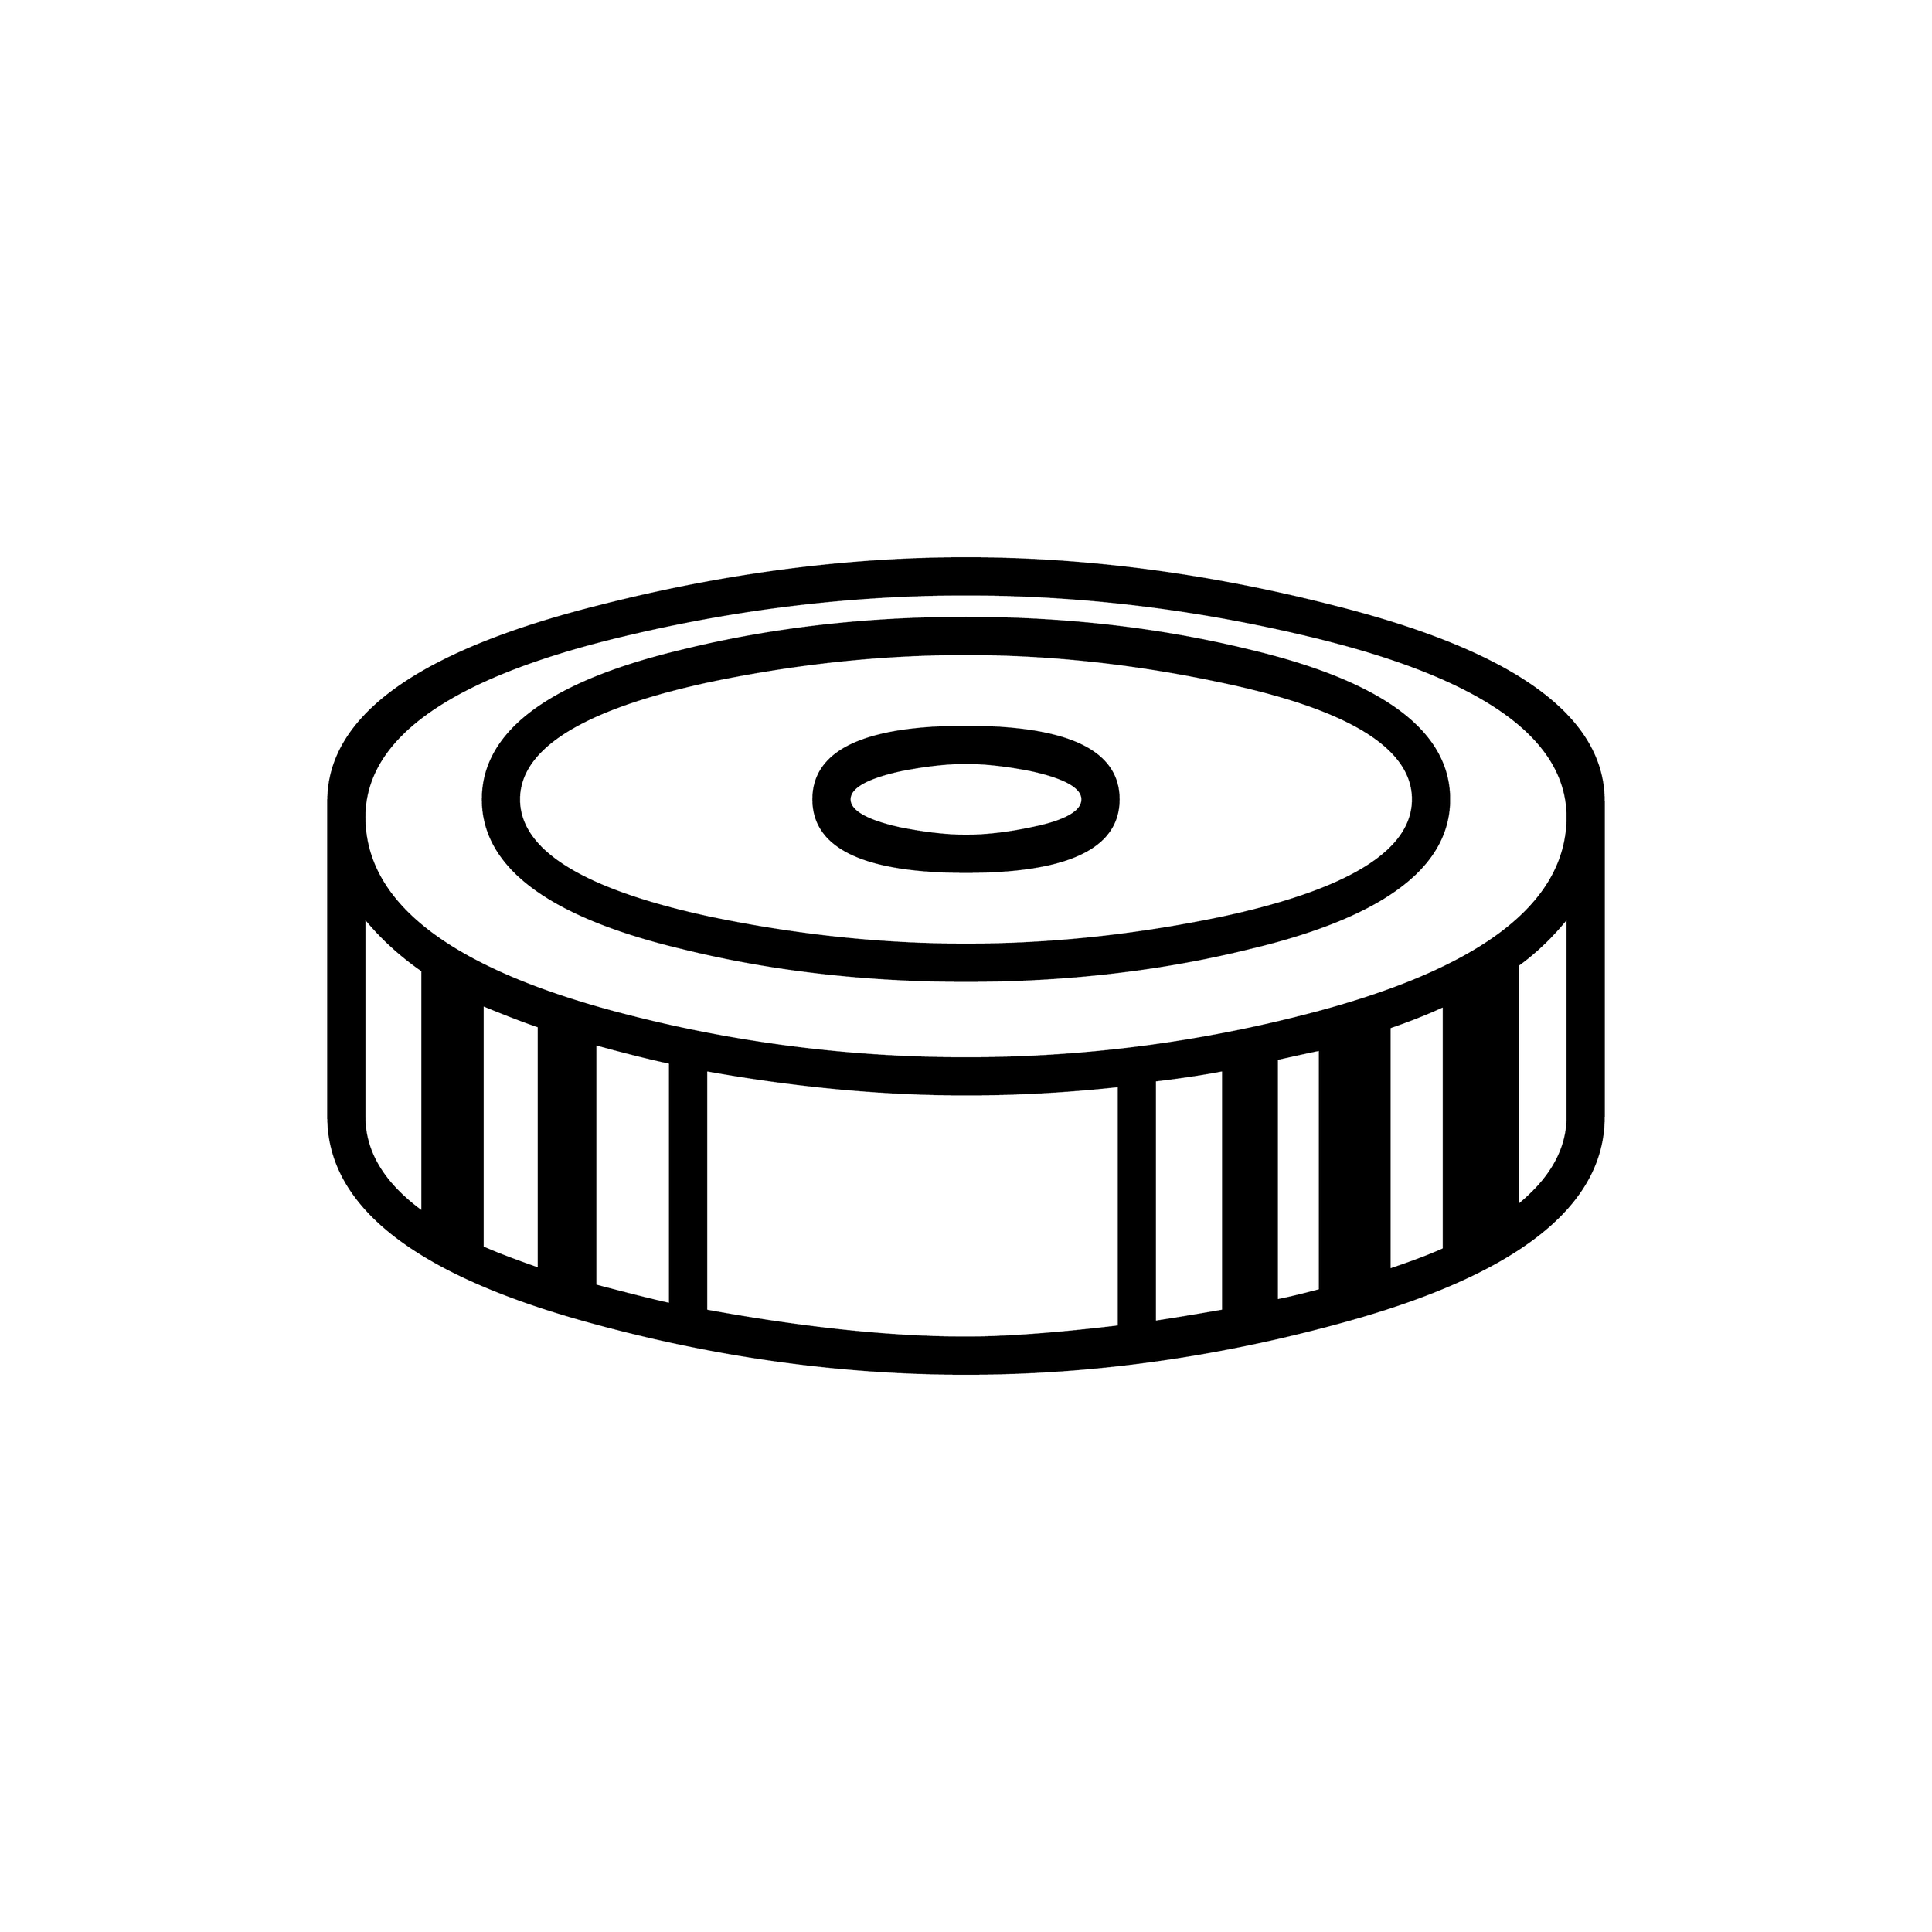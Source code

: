 


\begin{tikzpicture}[y=0.80pt, x=0.80pt, yscale=-1.0, xscale=1.0, inner sep=0pt, outer sep=0pt]
\begin{scope}[shift={(100.0,1706.0)},nonzero rule]
  \path[draw=.,fill=.,line width=1.600pt] (1709.0,-420.0) ..
    controls (1709.0,-324.0) and (1614.333,-250.333) ..
    (1425.0,-199.0) .. controls (1291.0,-162.333) and
    (1157.333,-144.0) .. (1024.0,-144.0) .. controls
    (890.667,-144.0) and (757.0,-162.333) .. (623.0,-199.0) ..
    controls (433.667,-250.333) and (339.0,-324.0) .. (339.0,-420.0)
    -- (339.0,-759.0) .. controls (339.0,-849.667) and
    (435.333,-919.333) .. (628.0,-968.0) .. controls (763.333,-1002.667)
    and (895.333,-1020.0) .. (1024.0,-1020.0) .. controls
    (1152.667,-1020.0) and (1284.667,-1002.667) .. (1420.0,-968.0) ..
    controls (1612.667,-919.333) and (1709.0,-849.667) ..
    (1709.0,-759.0) -- (1709.0,-420.0) -- cycle(1670.0,-420.0)
    -- (1670.0,-634.0) .. controls (1654.0,-614.0) and
    (1636.333,-597.0) .. (1617.0,-583.0) -- (1617.0,-325.0) ..
    controls (1652.333,-353.667) and (1670.0,-385.333) ..
    (1670.0,-420.0) -- cycle(1537.0,-278.0) -- (1537.0,-539.0)
    .. controls (1519.667,-531.0) and (1500.333,-523.333) ..
    (1479.0,-516.0) -- (1479.0,-256.0) .. controls
    (1503.0,-264.0) and (1522.333,-271.333) .. (1537.0,-278.0) --
    cycle(1670.0,-742.0) .. controls (1670.0,-826.667) and
    (1580.0,-891.0) .. (1400.0,-935.0) .. controls
    (1274.667,-965.667) and (1149.333,-981.0) .. (1024.0,-981.0) ..
    controls (898.667,-981.0) and (773.333,-965.667) .. (648.0,-935.0)
    .. controls (468.0,-891.0) and (378.0,-826.667) ..
    (378.0,-742.0) .. controls (378.0,-650.667) and (466.667,-581.0)
    .. (644.0,-533.0) .. controls (768.0,-499.667) and
    (894.667,-483.0) .. (1024.0,-483.0) .. controls
    (1153.333,-483.0) and (1280.0,-499.667) .. (1404.0,-533.0) ..
    controls (1581.333,-581.0) and (1670.0,-650.667) ..
    (1670.0,-742.0) -- cycle(1404.0,-234.0) -- (1404.0,-492.0)
    .. controls (1394.0,-490.0) and (1378.667,-486.667) ..
    (1358.0,-482.0) -- (1358.0,-223.0) .. controls
    (1371.333,-225.667) and (1386.667,-229.333) .. (1404.0,-234.0) --
    cycle(1300.0,-212.0) -- (1300.0,-470.0) .. controls
    (1279.333,-466.0) and (1255.0,-462.333) .. (1227.0,-459.0) --
    (1227.0,-200.0) .. controls (1245.0,-202.667) and
    (1269.333,-206.667) .. (1300.0,-212.0) -- cycle(1188.0,-195.0)
    -- (1188.0,-453.0) .. controls (1132.667,-447.0) and
    (1078.0,-444.0) .. (1024.0,-444.0) .. controls
    (934.667,-444.0) and (841.667,-452.667) .. (745.0,-470.0) --
    (745.0,-212.0) .. controls (851.0,-192.667) and (944.0,-183.0)
    .. (1024.0,-183.0) .. controls (1066.0,-183.0) and
    (1120.667,-187.0) .. (1188.0,-195.0) -- cycle(706.0,-219.0) --
    (706.0,-478.0) .. controls (684.0,-482.667) and (657.333,-489.333)
    .. (626.0,-498.0) -- (626.0,-239.0) .. controls
    (661.333,-229.667) and (688.0,-223.0) .. (706.0,-219.0) --
    cycle(565.0,-257.0) -- (565.0,-517.0) .. controls
    (551.0,-521.667) and (531.0,-529.333) .. (505.0,-540.0) --
    (505.0,-280.0) .. controls (518.333,-274.0) and (538.333,-266.333)
    .. (565.0,-257.0) -- cycle(440.0,-318.0) -- (440.0,-577.0)
    .. controls (416.0,-593.667) and (395.333,-612.667) ..
    (378.0,-634.0) -- (378.0,-420.0) .. controls (378.0,-382.0)
    and (398.667,-348.0) .. (440.0,-318.0) -- cycle(1543.0,-761.0)
    .. controls (1543.0,-688.333) and (1471.333,-635.0) ..
    (1328.0,-601.0) .. controls (1233.333,-577.667) and
    (1132.0,-566.0) .. (1024.0,-566.0) .. controls
    (916.0,-566.0) and (814.667,-577.667) .. (720.0,-601.0) ..
    controls (576.667,-635.0) and (505.0,-688.333) .. (505.0,-761.0)
    .. controls (505.0,-833.667) and (576.667,-887.0) ..
    (720.0,-921.0) .. controls (814.667,-944.333) and (916.0,-956.0)
    .. (1024.0,-956.0) .. controls (1131.333,-956.0) and
    (1232.667,-944.333) .. (1328.0,-921.0) .. controls
    (1471.333,-887.0) and (1543.0,-833.667) .. (1543.0,-761.0) --
    cycle(1504.0,-761.0) .. controls (1504.0,-816.333) and
    (1436.0,-858.333) .. (1300.0,-887.0) .. controls
    (1206.667,-907.0) and (1114.667,-917.0) .. (1024.0,-917.0) ..
    controls (933.333,-917.0) and (841.667,-907.333) .. (749.0,-888.0)
    .. controls (612.333,-858.667) and (544.0,-816.333) ..
    (544.0,-761.0) .. controls (544.0,-705.667) and (612.333,-663.333)
    .. (749.0,-634.0) .. controls (841.667,-614.667) and
    (933.333,-605.0) .. (1024.0,-605.0) .. controls
    (1114.667,-605.0) and (1206.333,-614.667) .. (1299.0,-634.0) ..
    controls (1435.667,-663.333) and (1504.0,-705.667) ..
    (1504.0,-761.0) -- cycle(1188.0,-761.0) .. controls
    (1188.0,-709.0) and (1133.333,-683.0) .. (1024.0,-683.0) ..
    controls (914.667,-683.0) and (860.0,-709.0) .. (860.0,-761.0)
    .. controls (860.0,-813.0) and (914.667,-839.0) ..
    (1024.0,-839.0) .. controls (1133.333,-839.0) and
    (1188.0,-813.0) .. (1188.0,-761.0) -- cycle(1149.0,-761.0)
    .. controls (1149.0,-773.667) and (1131.0,-784.0) ..
    (1095.0,-792.0) .. controls (1068.333,-797.333) and
    (1044.667,-800.0) .. (1024.0,-800.0) .. controls
    (1003.333,-800.0) and (979.667,-797.333) .. (953.0,-792.0) ..
    controls (917.0,-784.0) and (899.0,-773.667) .. (899.0,-761.0)
    .. controls (899.0,-748.333) and (917.0,-738.0) ..
    (953.0,-730.0) .. controls (979.667,-724.667) and
    (1003.333,-722.0) .. (1024.0,-722.0) .. controls
    (1045.333,-722.0) and (1068.667,-724.667) .. (1094.0,-730.0) ..
    controls (1130.667,-737.333) and (1149.0,-747.667) ..
    (1149.0,-761.0) -- cycle(2048.0,-1606.0) -- (2048.0,-1606.0)
    -- cycle(0.0,-1606.0) -- (0.0,-1606.0) --
    cycle(2048.0,442.0) -- (2048.0,442.0) -- cycle(0.0,442.0) --
    (0.0,442.0) -- cycle;
\end{scope}

\end{tikzpicture}

